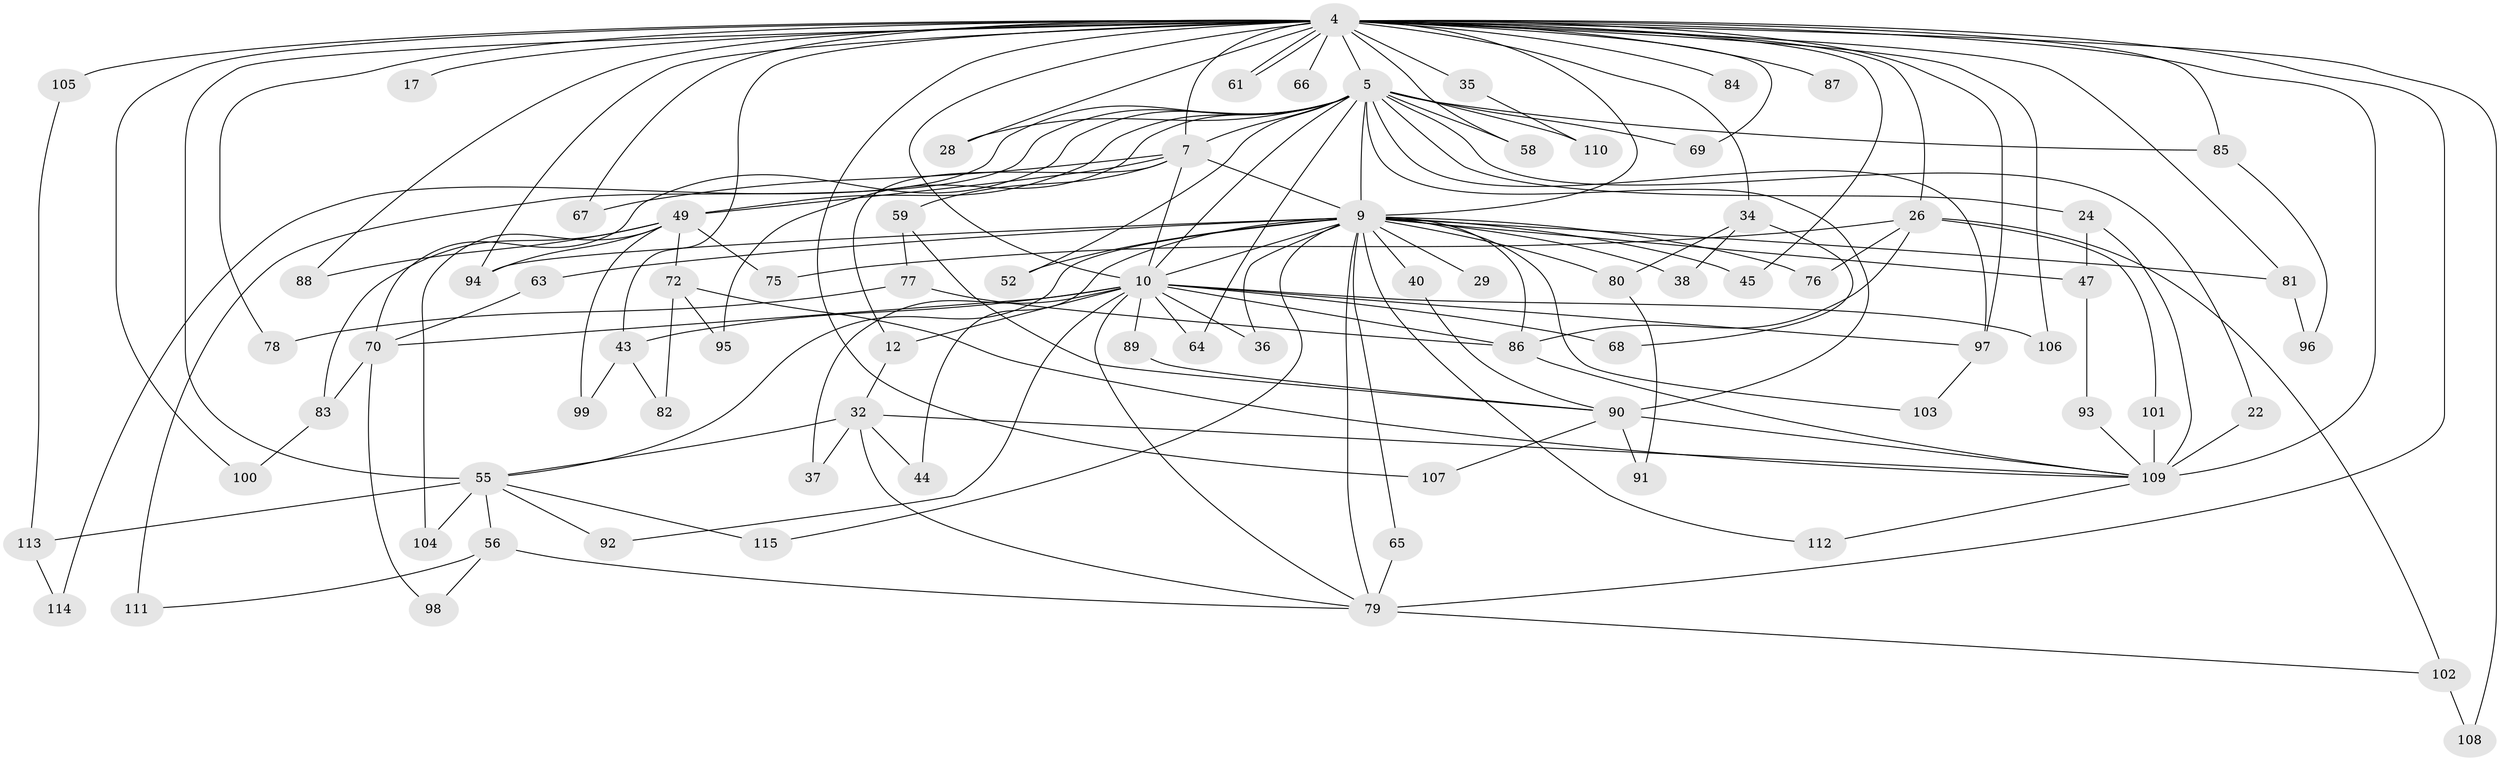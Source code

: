 // original degree distribution, {34: 0.008695652173913044, 22: 0.008695652173913044, 18: 0.008695652173913044, 25: 0.008695652173913044, 30: 0.008695652173913044, 12: 0.02608695652173913, 16: 0.008695652173913044, 20: 0.008695652173913044, 15: 0.008695652173913044, 4: 0.10434782608695652, 3: 0.21739130434782608, 7: 0.008695652173913044, 2: 0.5043478260869565, 6: 0.02608695652173913, 10: 0.008695652173913044, 5: 0.034782608695652174}
// Generated by graph-tools (version 1.1) at 2025/49/03/04/25 21:49:28]
// undirected, 80 vertices, 157 edges
graph export_dot {
graph [start="1"]
  node [color=gray90,style=filled];
  4 [super="+1+3"];
  5;
  7 [super="+6"];
  9 [super="+2"];
  10 [super="+8"];
  12;
  17;
  22;
  24;
  26 [super="+23"];
  28 [super="+27"];
  29;
  32 [super="+19"];
  34;
  35;
  36;
  37;
  38;
  40;
  43;
  44;
  45;
  47 [super="+41"];
  49 [super="+16"];
  52;
  55 [super="+48"];
  56;
  58;
  59;
  61;
  63;
  64;
  65;
  66 [super="+54"];
  67;
  68;
  69;
  70 [super="+50"];
  72;
  75;
  76;
  77;
  78;
  79 [super="+53+60"];
  80;
  81;
  82;
  83;
  84 [super="+31"];
  85;
  86 [super="+71"];
  87;
  88;
  89;
  90 [super="+42+74"];
  91;
  92;
  93;
  94 [super="+62"];
  95;
  96;
  97 [super="+18+11+39"];
  98;
  99;
  100;
  101;
  102;
  103;
  104;
  105 [super="+51"];
  106;
  107;
  108;
  109 [super="+21+57"];
  110;
  111;
  112;
  113;
  114;
  115;
  4 -- 5 [weight=3];
  4 -- 7 [weight=6];
  4 -- 9 [weight=6];
  4 -- 10 [weight=6];
  4 -- 17 [weight=2];
  4 -- 34 [weight=2];
  4 -- 45;
  4 -- 61;
  4 -- 61;
  4 -- 66 [weight=2];
  4 -- 69;
  4 -- 78;
  4 -- 105 [weight=3];
  4 -- 107;
  4 -- 108;
  4 -- 84 [weight=3];
  4 -- 67;
  4 -- 81;
  4 -- 85;
  4 -- 87 [weight=2];
  4 -- 26 [weight=2];
  4 -- 35 [weight=2];
  4 -- 100;
  4 -- 106;
  4 -- 43;
  4 -- 109 [weight=4];
  4 -- 55 [weight=4];
  4 -- 58;
  4 -- 88;
  4 -- 28 [weight=2];
  4 -- 94;
  4 -- 97;
  4 -- 79 [weight=2];
  5 -- 7 [weight=2];
  5 -- 9 [weight=2];
  5 -- 10 [weight=2];
  5 -- 22;
  5 -- 24;
  5 -- 52;
  5 -- 58;
  5 -- 64;
  5 -- 69;
  5 -- 70 [weight=2];
  5 -- 85;
  5 -- 95;
  5 -- 110;
  5 -- 111;
  5 -- 114;
  5 -- 28;
  5 -- 49;
  5 -- 97 [weight=2];
  5 -- 90 [weight=3];
  7 -- 9 [weight=4];
  7 -- 10 [weight=4];
  7 -- 59;
  7 -- 67;
  7 -- 12;
  7 -- 49 [weight=3];
  9 -- 10 [weight=4];
  9 -- 29 [weight=2];
  9 -- 36;
  9 -- 40 [weight=2];
  9 -- 44;
  9 -- 47 [weight=2];
  9 -- 63;
  9 -- 76;
  9 -- 80;
  9 -- 81;
  9 -- 65;
  9 -- 94 [weight=2];
  9 -- 38;
  9 -- 103;
  9 -- 45;
  9 -- 112;
  9 -- 115;
  9 -- 52;
  9 -- 55;
  9 -- 86;
  9 -- 79;
  10 -- 36;
  10 -- 43;
  10 -- 68;
  10 -- 89;
  10 -- 64;
  10 -- 37;
  10 -- 106;
  10 -- 12;
  10 -- 92;
  10 -- 70;
  10 -- 97;
  10 -- 86;
  10 -- 79;
  12 -- 32;
  22 -- 109;
  24 -- 47;
  24 -- 109;
  26 -- 75;
  26 -- 101;
  26 -- 102;
  26 -- 76;
  26 -- 86;
  32 -- 44;
  32 -- 37;
  32 -- 55 [weight=2];
  32 -- 109;
  32 -- 79;
  34 -- 38;
  34 -- 68;
  34 -- 80;
  35 -- 110;
  40 -- 90;
  43 -- 82;
  43 -- 99;
  47 -- 93;
  49 -- 83;
  49 -- 88;
  49 -- 99;
  49 -- 72;
  49 -- 75;
  49 -- 104;
  49 -- 94;
  55 -- 104;
  55 -- 113;
  55 -- 115;
  55 -- 56;
  55 -- 92;
  56 -- 98;
  56 -- 111;
  56 -- 79;
  59 -- 77;
  59 -- 90;
  63 -- 70;
  65 -- 79;
  70 -- 83;
  70 -- 98;
  72 -- 82;
  72 -- 95;
  72 -- 109;
  77 -- 78;
  77 -- 86;
  79 -- 102;
  80 -- 91;
  81 -- 96;
  83 -- 100;
  85 -- 96;
  86 -- 109;
  89 -- 90;
  90 -- 91;
  90 -- 107;
  90 -- 109;
  93 -- 109;
  97 -- 103;
  101 -- 109;
  102 -- 108;
  105 -- 113;
  109 -- 112;
  113 -- 114;
}
